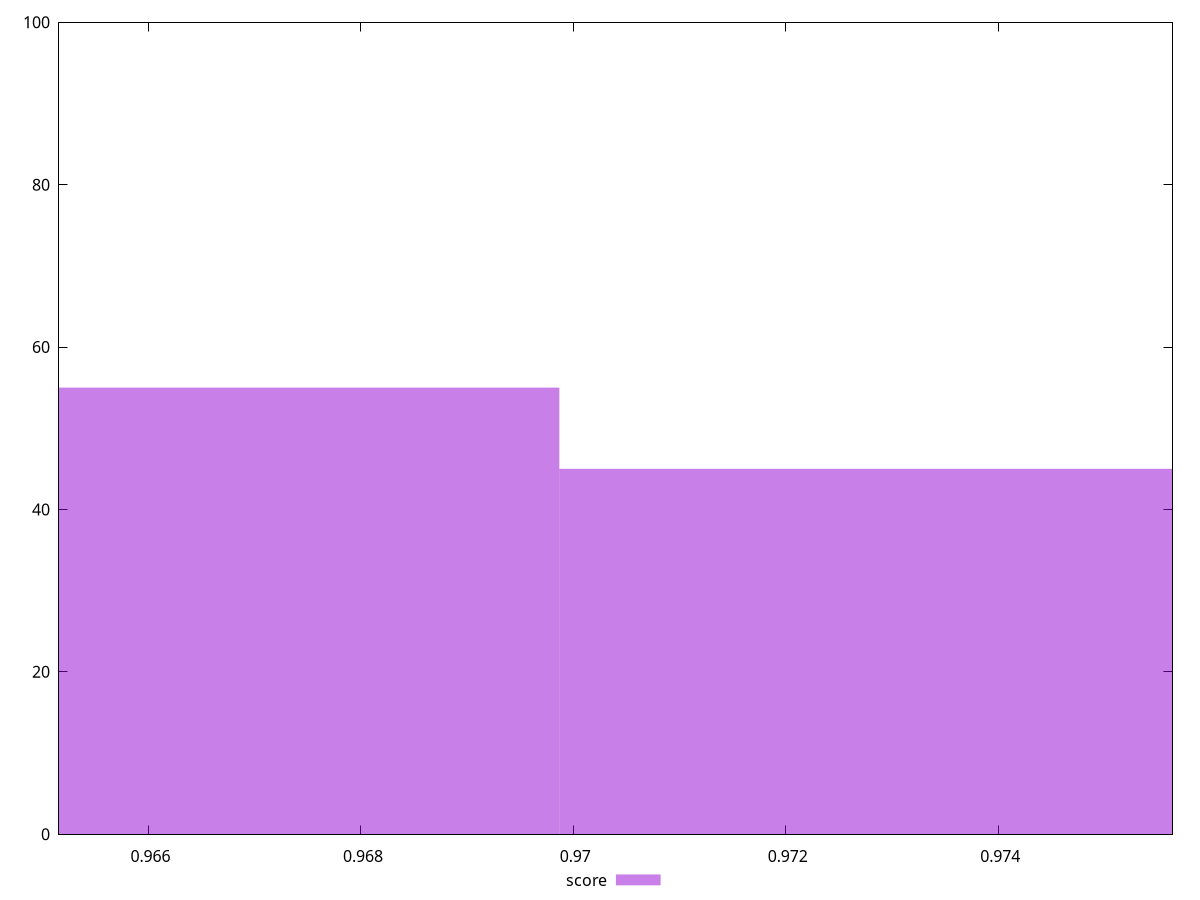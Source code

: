 reset

$score <<EOF
0.9738590869192538 45
0.9658766353871288 55
EOF

set key outside below
set boxwidth 0.007982451532125031
set xrange [0.965157947131433:0.9756399224235794]
set yrange [0:100]
set style fill transparent solid 0.5 noborder
set terminal svg size 640, 490 enhanced background rgb 'white'
set output "report_00007_2020-12-11T15:55:29.892Z/speed-index/samples/pages+cached+noexternal/score/histogram.svg"

plot $score title "score" with boxes

reset
